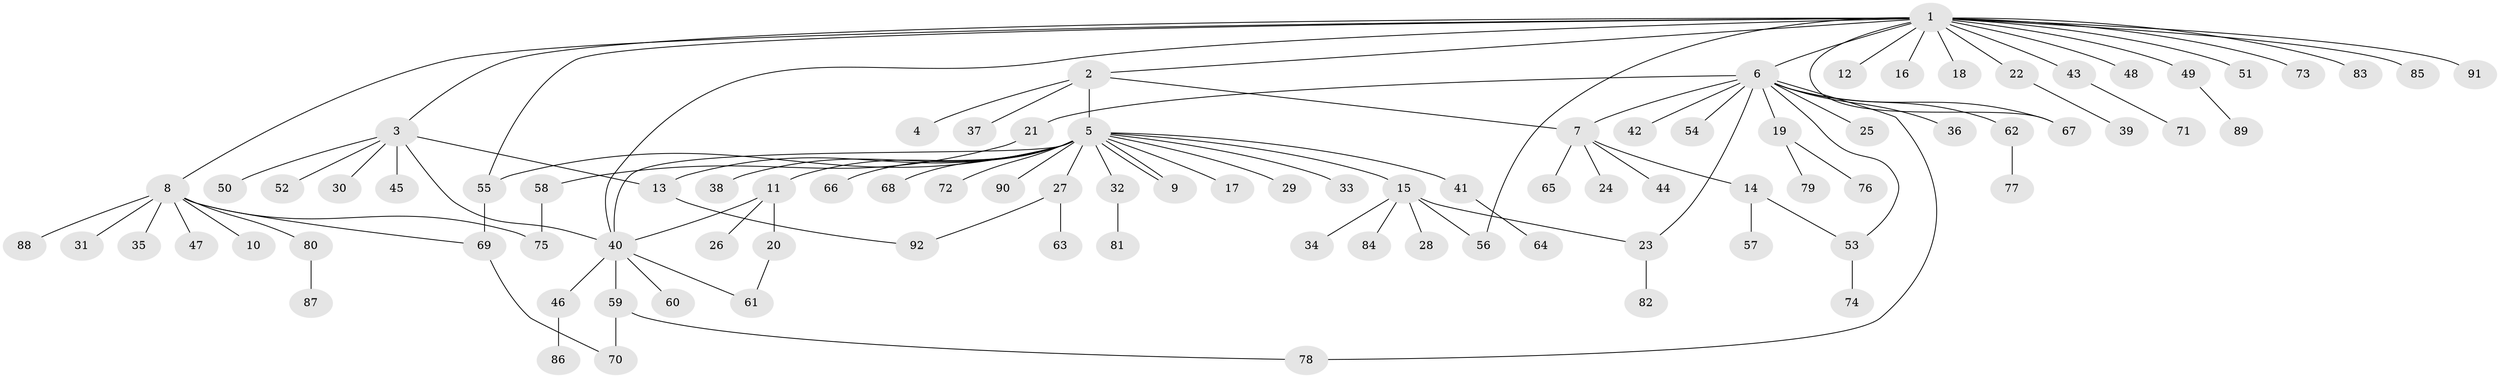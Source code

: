 // Generated by graph-tools (version 1.1) at 2025/14/03/09/25 04:14:25]
// undirected, 92 vertices, 108 edges
graph export_dot {
graph [start="1"]
  node [color=gray90,style=filled];
  1;
  2;
  3;
  4;
  5;
  6;
  7;
  8;
  9;
  10;
  11;
  12;
  13;
  14;
  15;
  16;
  17;
  18;
  19;
  20;
  21;
  22;
  23;
  24;
  25;
  26;
  27;
  28;
  29;
  30;
  31;
  32;
  33;
  34;
  35;
  36;
  37;
  38;
  39;
  40;
  41;
  42;
  43;
  44;
  45;
  46;
  47;
  48;
  49;
  50;
  51;
  52;
  53;
  54;
  55;
  56;
  57;
  58;
  59;
  60;
  61;
  62;
  63;
  64;
  65;
  66;
  67;
  68;
  69;
  70;
  71;
  72;
  73;
  74;
  75;
  76;
  77;
  78;
  79;
  80;
  81;
  82;
  83;
  84;
  85;
  86;
  87;
  88;
  89;
  90;
  91;
  92;
  1 -- 2;
  1 -- 3;
  1 -- 6;
  1 -- 8;
  1 -- 12;
  1 -- 16;
  1 -- 18;
  1 -- 22;
  1 -- 40;
  1 -- 43;
  1 -- 48;
  1 -- 49;
  1 -- 51;
  1 -- 55;
  1 -- 56;
  1 -- 67;
  1 -- 73;
  1 -- 83;
  1 -- 85;
  1 -- 91;
  2 -- 4;
  2 -- 5;
  2 -- 7;
  2 -- 37;
  3 -- 13;
  3 -- 30;
  3 -- 40;
  3 -- 45;
  3 -- 50;
  3 -- 52;
  5 -- 9;
  5 -- 9;
  5 -- 11;
  5 -- 13;
  5 -- 15;
  5 -- 17;
  5 -- 27;
  5 -- 29;
  5 -- 32;
  5 -- 33;
  5 -- 38;
  5 -- 40;
  5 -- 41;
  5 -- 55;
  5 -- 66;
  5 -- 68;
  5 -- 72;
  5 -- 90;
  6 -- 7;
  6 -- 19;
  6 -- 21;
  6 -- 23;
  6 -- 25;
  6 -- 36;
  6 -- 42;
  6 -- 53;
  6 -- 54;
  6 -- 62;
  6 -- 67;
  6 -- 78;
  7 -- 14;
  7 -- 24;
  7 -- 44;
  7 -- 65;
  8 -- 10;
  8 -- 31;
  8 -- 35;
  8 -- 47;
  8 -- 69;
  8 -- 75;
  8 -- 80;
  8 -- 88;
  11 -- 20;
  11 -- 26;
  11 -- 40;
  13 -- 92;
  14 -- 53;
  14 -- 57;
  15 -- 23;
  15 -- 28;
  15 -- 34;
  15 -- 56;
  15 -- 84;
  19 -- 76;
  19 -- 79;
  20 -- 61;
  21 -- 58;
  22 -- 39;
  23 -- 82;
  27 -- 63;
  27 -- 92;
  32 -- 81;
  40 -- 46;
  40 -- 59;
  40 -- 60;
  40 -- 61;
  41 -- 64;
  43 -- 71;
  46 -- 86;
  49 -- 89;
  53 -- 74;
  55 -- 69;
  58 -- 75;
  59 -- 70;
  59 -- 78;
  62 -- 77;
  69 -- 70;
  80 -- 87;
}
